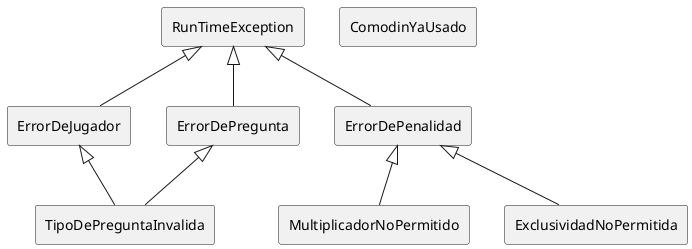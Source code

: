 @startuml
rectangle RunTimeException
rectangle ErrorDeJugador
rectangle ErrorDePregunta
rectangle ErrorDePenalidad
rectangle TipoDePreguntaInvalida
rectangle MultiplicadorNoPermitido
rectangle ExclusividadNoPermitida
rectangle ComodinYaUsado


RunTimeException <|-- ErrorDeJugador
RunTimeException <|-- ErrorDePregunta
RunTimeException <|-- ErrorDePenalidad
ErrorDeJugador <|-- TipoDePreguntaInvalida
ErrorDePenalidad <|--MultiplicadorNoPermitido
ErrorDePenalidad <|--ExclusividadNoPermitida
ErrorDePregunta <|-- TipoDePreguntaInvalida
@enduml